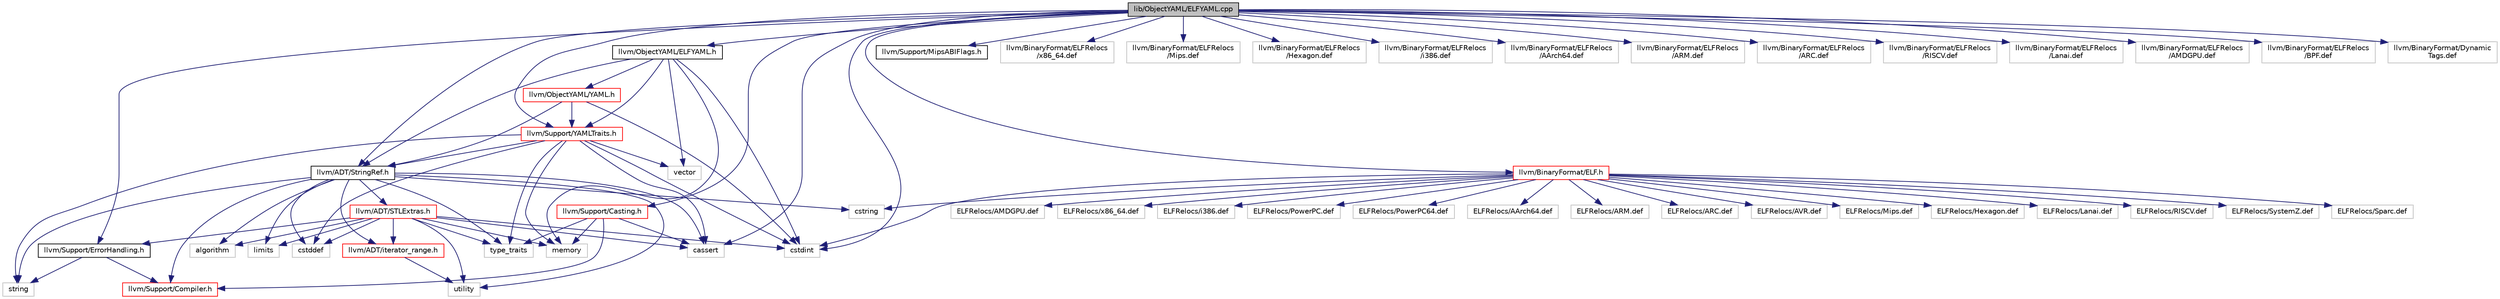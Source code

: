 digraph "lib/ObjectYAML/ELFYAML.cpp"
{
 // LATEX_PDF_SIZE
  bgcolor="transparent";
  edge [fontname="Helvetica",fontsize="10",labelfontname="Helvetica",labelfontsize="10"];
  node [fontname="Helvetica",fontsize="10",shape="box"];
  Node1 [label="lib/ObjectYAML/ELFYAML.cpp",height=0.2,width=0.4,color="black", fillcolor="grey75", style="filled", fontcolor="black",tooltip=" "];
  Node1 -> Node2 [color="midnightblue",fontsize="10",style="solid",fontname="Helvetica"];
  Node2 [label="llvm/ObjectYAML/ELFYAML.h",height=0.2,width=0.4,color="black",URL="$ELFYAML_8h.html",tooltip="This file declares classes for handling the YAML representation of ELF."];
  Node2 -> Node3 [color="midnightblue",fontsize="10",style="solid",fontname="Helvetica"];
  Node3 [label="llvm/ADT/StringRef.h",height=0.2,width=0.4,color="black",URL="$StringRef_8h.html",tooltip=" "];
  Node3 -> Node4 [color="midnightblue",fontsize="10",style="solid",fontname="Helvetica"];
  Node4 [label="llvm/ADT/STLExtras.h",height=0.2,width=0.4,color="red",URL="$STLExtras_8h.html",tooltip=" "];
  Node4 -> Node17 [color="midnightblue",fontsize="10",style="solid",fontname="Helvetica"];
  Node17 [label="llvm/ADT/iterator_range.h",height=0.2,width=0.4,color="red",URL="$iterator__range_8h.html",tooltip="This provides a very simple, boring adaptor for a begin and end iterator into a range type."];
  Node17 -> Node13 [color="midnightblue",fontsize="10",style="solid",fontname="Helvetica"];
  Node13 [label="utility",height=0.2,width=0.4,color="grey75",tooltip=" "];
  Node4 -> Node34 [color="midnightblue",fontsize="10",style="solid",fontname="Helvetica"];
  Node34 [label="llvm/Support/ErrorHandling.h",height=0.2,width=0.4,color="black",URL="$llvm_2Support_2ErrorHandling_8h.html",tooltip=" "];
  Node34 -> Node7 [color="midnightblue",fontsize="10",style="solid",fontname="Helvetica"];
  Node7 [label="llvm/Support/Compiler.h",height=0.2,width=0.4,color="red",URL="$Compiler_8h.html",tooltip=" "];
  Node34 -> Node35 [color="midnightblue",fontsize="10",style="solid",fontname="Helvetica"];
  Node35 [label="string",height=0.2,width=0.4,color="grey75",tooltip=" "];
  Node4 -> Node29 [color="midnightblue",fontsize="10",style="solid",fontname="Helvetica"];
  Node29 [label="algorithm",height=0.2,width=0.4,color="grey75",tooltip=" "];
  Node4 -> Node14 [color="midnightblue",fontsize="10",style="solid",fontname="Helvetica"];
  Node14 [label="cassert",height=0.2,width=0.4,color="grey75",tooltip=" "];
  Node4 -> Node20 [color="midnightblue",fontsize="10",style="solid",fontname="Helvetica"];
  Node20 [label="cstddef",height=0.2,width=0.4,color="grey75",tooltip=" "];
  Node4 -> Node40 [color="midnightblue",fontsize="10",style="solid",fontname="Helvetica"];
  Node40 [label="cstdint",height=0.2,width=0.4,color="grey75",tooltip=" "];
  Node4 -> Node32 [color="midnightblue",fontsize="10",style="solid",fontname="Helvetica"];
  Node32 [label="limits",height=0.2,width=0.4,color="grey75",tooltip=" "];
  Node4 -> Node15 [color="midnightblue",fontsize="10",style="solid",fontname="Helvetica"];
  Node15 [label="memory",height=0.2,width=0.4,color="grey75",tooltip=" "];
  Node4 -> Node12 [color="midnightblue",fontsize="10",style="solid",fontname="Helvetica"];
  Node12 [label="type_traits",height=0.2,width=0.4,color="grey75",tooltip=" "];
  Node4 -> Node13 [color="midnightblue",fontsize="10",style="solid",fontname="Helvetica"];
  Node3 -> Node17 [color="midnightblue",fontsize="10",style="solid",fontname="Helvetica"];
  Node3 -> Node7 [color="midnightblue",fontsize="10",style="solid",fontname="Helvetica"];
  Node3 -> Node29 [color="midnightblue",fontsize="10",style="solid",fontname="Helvetica"];
  Node3 -> Node14 [color="midnightblue",fontsize="10",style="solid",fontname="Helvetica"];
  Node3 -> Node20 [color="midnightblue",fontsize="10",style="solid",fontname="Helvetica"];
  Node3 -> Node31 [color="midnightblue",fontsize="10",style="solid",fontname="Helvetica"];
  Node31 [label="cstring",height=0.2,width=0.4,color="grey75",tooltip=" "];
  Node3 -> Node32 [color="midnightblue",fontsize="10",style="solid",fontname="Helvetica"];
  Node3 -> Node35 [color="midnightblue",fontsize="10",style="solid",fontname="Helvetica"];
  Node3 -> Node12 [color="midnightblue",fontsize="10",style="solid",fontname="Helvetica"];
  Node3 -> Node13 [color="midnightblue",fontsize="10",style="solid",fontname="Helvetica"];
  Node2 -> Node43 [color="midnightblue",fontsize="10",style="solid",fontname="Helvetica"];
  Node43 [label="llvm/ObjectYAML/YAML.h",height=0.2,width=0.4,color="red",URL="$YAML_8h.html",tooltip=" "];
  Node43 -> Node3 [color="midnightblue",fontsize="10",style="solid",fontname="Helvetica"];
  Node43 -> Node54 [color="midnightblue",fontsize="10",style="solid",fontname="Helvetica"];
  Node54 [label="llvm/Support/YAMLTraits.h",height=0.2,width=0.4,color="red",URL="$YAMLTraits_8h.html",tooltip=" "];
  Node54 -> Node3 [color="midnightblue",fontsize="10",style="solid",fontname="Helvetica"];
  Node54 -> Node14 [color="midnightblue",fontsize="10",style="solid",fontname="Helvetica"];
  Node54 -> Node20 [color="midnightblue",fontsize="10",style="solid",fontname="Helvetica"];
  Node54 -> Node40 [color="midnightblue",fontsize="10",style="solid",fontname="Helvetica"];
  Node54 -> Node15 [color="midnightblue",fontsize="10",style="solid",fontname="Helvetica"];
  Node54 -> Node35 [color="midnightblue",fontsize="10",style="solid",fontname="Helvetica"];
  Node54 -> Node12 [color="midnightblue",fontsize="10",style="solid",fontname="Helvetica"];
  Node54 -> Node53 [color="midnightblue",fontsize="10",style="solid",fontname="Helvetica"];
  Node53 [label="vector",height=0.2,width=0.4,color="grey75",tooltip=" "];
  Node43 -> Node40 [color="midnightblue",fontsize="10",style="solid",fontname="Helvetica"];
  Node2 -> Node54 [color="midnightblue",fontsize="10",style="solid",fontname="Helvetica"];
  Node2 -> Node40 [color="midnightblue",fontsize="10",style="solid",fontname="Helvetica"];
  Node2 -> Node15 [color="midnightblue",fontsize="10",style="solid",fontname="Helvetica"];
  Node2 -> Node53 [color="midnightblue",fontsize="10",style="solid",fontname="Helvetica"];
  Node1 -> Node3 [color="midnightblue",fontsize="10",style="solid",fontname="Helvetica"];
  Node1 -> Node91 [color="midnightblue",fontsize="10",style="solid",fontname="Helvetica"];
  Node91 [label="llvm/BinaryFormat/ELF.h",height=0.2,width=0.4,color="red",URL="$BinaryFormat_2ELF_8h.html",tooltip=" "];
  Node91 -> Node40 [color="midnightblue",fontsize="10",style="solid",fontname="Helvetica"];
  Node91 -> Node31 [color="midnightblue",fontsize="10",style="solid",fontname="Helvetica"];
  Node91 -> Node92 [color="midnightblue",fontsize="10",style="solid",fontname="Helvetica"];
  Node92 [label="ELFRelocs/x86_64.def",height=0.2,width=0.4,color="grey75",tooltip=" "];
  Node91 -> Node93 [color="midnightblue",fontsize="10",style="solid",fontname="Helvetica"];
  Node93 [label="ELFRelocs/i386.def",height=0.2,width=0.4,color="grey75",tooltip=" "];
  Node91 -> Node94 [color="midnightblue",fontsize="10",style="solid",fontname="Helvetica"];
  Node94 [label="ELFRelocs/PowerPC.def",height=0.2,width=0.4,color="grey75",tooltip=" "];
  Node91 -> Node95 [color="midnightblue",fontsize="10",style="solid",fontname="Helvetica"];
  Node95 [label="ELFRelocs/PowerPC64.def",height=0.2,width=0.4,color="grey75",tooltip=" "];
  Node91 -> Node96 [color="midnightblue",fontsize="10",style="solid",fontname="Helvetica"];
  Node96 [label="ELFRelocs/AArch64.def",height=0.2,width=0.4,color="grey75",tooltip=" "];
  Node91 -> Node97 [color="midnightblue",fontsize="10",style="solid",fontname="Helvetica"];
  Node97 [label="ELFRelocs/ARM.def",height=0.2,width=0.4,color="grey75",tooltip=" "];
  Node91 -> Node98 [color="midnightblue",fontsize="10",style="solid",fontname="Helvetica"];
  Node98 [label="ELFRelocs/ARC.def",height=0.2,width=0.4,color="grey75",tooltip=" "];
  Node91 -> Node99 [color="midnightblue",fontsize="10",style="solid",fontname="Helvetica"];
  Node99 [label="ELFRelocs/AVR.def",height=0.2,width=0.4,color="grey75",tooltip=" "];
  Node91 -> Node100 [color="midnightblue",fontsize="10",style="solid",fontname="Helvetica"];
  Node100 [label="ELFRelocs/Mips.def",height=0.2,width=0.4,color="grey75",tooltip=" "];
  Node91 -> Node101 [color="midnightblue",fontsize="10",style="solid",fontname="Helvetica"];
  Node101 [label="ELFRelocs/Hexagon.def",height=0.2,width=0.4,color="grey75",tooltip=" "];
  Node91 -> Node102 [color="midnightblue",fontsize="10",style="solid",fontname="Helvetica"];
  Node102 [label="ELFRelocs/Lanai.def",height=0.2,width=0.4,color="grey75",tooltip=" "];
  Node91 -> Node103 [color="midnightblue",fontsize="10",style="solid",fontname="Helvetica"];
  Node103 [label="ELFRelocs/RISCV.def",height=0.2,width=0.4,color="grey75",tooltip=" "];
  Node91 -> Node104 [color="midnightblue",fontsize="10",style="solid",fontname="Helvetica"];
  Node104 [label="ELFRelocs/SystemZ.def",height=0.2,width=0.4,color="grey75",tooltip=" "];
  Node91 -> Node105 [color="midnightblue",fontsize="10",style="solid",fontname="Helvetica"];
  Node105 [label="ELFRelocs/Sparc.def",height=0.2,width=0.4,color="grey75",tooltip=" "];
  Node91 -> Node106 [color="midnightblue",fontsize="10",style="solid",fontname="Helvetica"];
  Node106 [label="ELFRelocs/AMDGPU.def",height=0.2,width=0.4,color="grey75",tooltip=" "];
  Node1 -> Node68 [color="midnightblue",fontsize="10",style="solid",fontname="Helvetica"];
  Node68 [label="llvm/Support/Casting.h",height=0.2,width=0.4,color="red",URL="$Casting_8h.html",tooltip=" "];
  Node68 -> Node7 [color="midnightblue",fontsize="10",style="solid",fontname="Helvetica"];
  Node68 -> Node14 [color="midnightblue",fontsize="10",style="solid",fontname="Helvetica"];
  Node68 -> Node15 [color="midnightblue",fontsize="10",style="solid",fontname="Helvetica"];
  Node68 -> Node12 [color="midnightblue",fontsize="10",style="solid",fontname="Helvetica"];
  Node1 -> Node34 [color="midnightblue",fontsize="10",style="solid",fontname="Helvetica"];
  Node1 -> Node110 [color="midnightblue",fontsize="10",style="solid",fontname="Helvetica"];
  Node110 [label="llvm/Support/MipsABIFlags.h",height=0.2,width=0.4,color="black",URL="$MipsABIFlags_8h.html",tooltip=" "];
  Node1 -> Node54 [color="midnightblue",fontsize="10",style="solid",fontname="Helvetica"];
  Node1 -> Node14 [color="midnightblue",fontsize="10",style="solid",fontname="Helvetica"];
  Node1 -> Node40 [color="midnightblue",fontsize="10",style="solid",fontname="Helvetica"];
  Node1 -> Node111 [color="midnightblue",fontsize="10",style="solid",fontname="Helvetica"];
  Node111 [label="llvm/BinaryFormat/ELFRelocs\l/x86_64.def",height=0.2,width=0.4,color="grey75",tooltip=" "];
  Node1 -> Node112 [color="midnightblue",fontsize="10",style="solid",fontname="Helvetica"];
  Node112 [label="llvm/BinaryFormat/ELFRelocs\l/Mips.def",height=0.2,width=0.4,color="grey75",tooltip=" "];
  Node1 -> Node113 [color="midnightblue",fontsize="10",style="solid",fontname="Helvetica"];
  Node113 [label="llvm/BinaryFormat/ELFRelocs\l/Hexagon.def",height=0.2,width=0.4,color="grey75",tooltip=" "];
  Node1 -> Node114 [color="midnightblue",fontsize="10",style="solid",fontname="Helvetica"];
  Node114 [label="llvm/BinaryFormat/ELFRelocs\l/i386.def",height=0.2,width=0.4,color="grey75",tooltip=" "];
  Node1 -> Node115 [color="midnightblue",fontsize="10",style="solid",fontname="Helvetica"];
  Node115 [label="llvm/BinaryFormat/ELFRelocs\l/AArch64.def",height=0.2,width=0.4,color="grey75",tooltip=" "];
  Node1 -> Node116 [color="midnightblue",fontsize="10",style="solid",fontname="Helvetica"];
  Node116 [label="llvm/BinaryFormat/ELFRelocs\l/ARM.def",height=0.2,width=0.4,color="grey75",tooltip=" "];
  Node1 -> Node117 [color="midnightblue",fontsize="10",style="solid",fontname="Helvetica"];
  Node117 [label="llvm/BinaryFormat/ELFRelocs\l/ARC.def",height=0.2,width=0.4,color="grey75",tooltip=" "];
  Node1 -> Node118 [color="midnightblue",fontsize="10",style="solid",fontname="Helvetica"];
  Node118 [label="llvm/BinaryFormat/ELFRelocs\l/RISCV.def",height=0.2,width=0.4,color="grey75",tooltip=" "];
  Node1 -> Node119 [color="midnightblue",fontsize="10",style="solid",fontname="Helvetica"];
  Node119 [label="llvm/BinaryFormat/ELFRelocs\l/Lanai.def",height=0.2,width=0.4,color="grey75",tooltip=" "];
  Node1 -> Node120 [color="midnightblue",fontsize="10",style="solid",fontname="Helvetica"];
  Node120 [label="llvm/BinaryFormat/ELFRelocs\l/AMDGPU.def",height=0.2,width=0.4,color="grey75",tooltip=" "];
  Node1 -> Node121 [color="midnightblue",fontsize="10",style="solid",fontname="Helvetica"];
  Node121 [label="llvm/BinaryFormat/ELFRelocs\l/BPF.def",height=0.2,width=0.4,color="grey75",tooltip=" "];
  Node1 -> Node122 [color="midnightblue",fontsize="10",style="solid",fontname="Helvetica"];
  Node122 [label="llvm/BinaryFormat/Dynamic\lTags.def",height=0.2,width=0.4,color="grey75",tooltip=" "];
}
